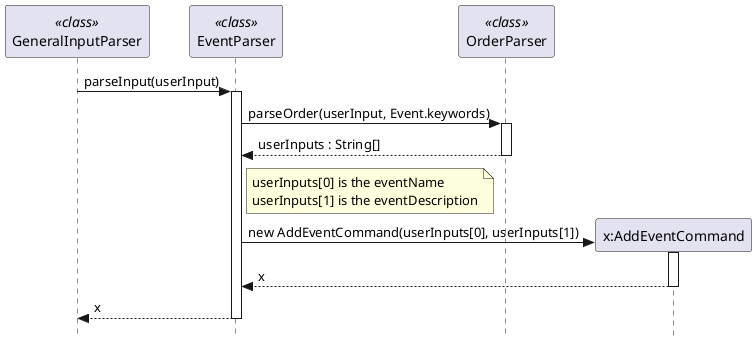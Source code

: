 @startuml
skinparam Style strictuml

participant GeneralInputParser <<class>>
participant EventParser <<class>>
participant OrderParser <<class>>

GeneralInputParser -> EventParser: parseInput(userInput)
activate EventParser
EventParser -> OrderParser: parseOrder(userInput, Event.keywords)
activate OrderParser
OrderParser --> EventParser : userInputs : String[]
deactivate OrderParser
note right of EventParser : userInputs[0] is the eventName\nuserInputs[1] is the eventDescription

create "x:AddEventCommand" AS AddEventCommand
EventParser -> AddEventCommand: new AddEventCommand(userInputs[0], userInputs[1])
activate AddEventCommand
AddEventCommand --> EventParser : x
deactivate AddEventCommand

EventParser --> GeneralInputParser : x
deactivate EventParser

@enduml